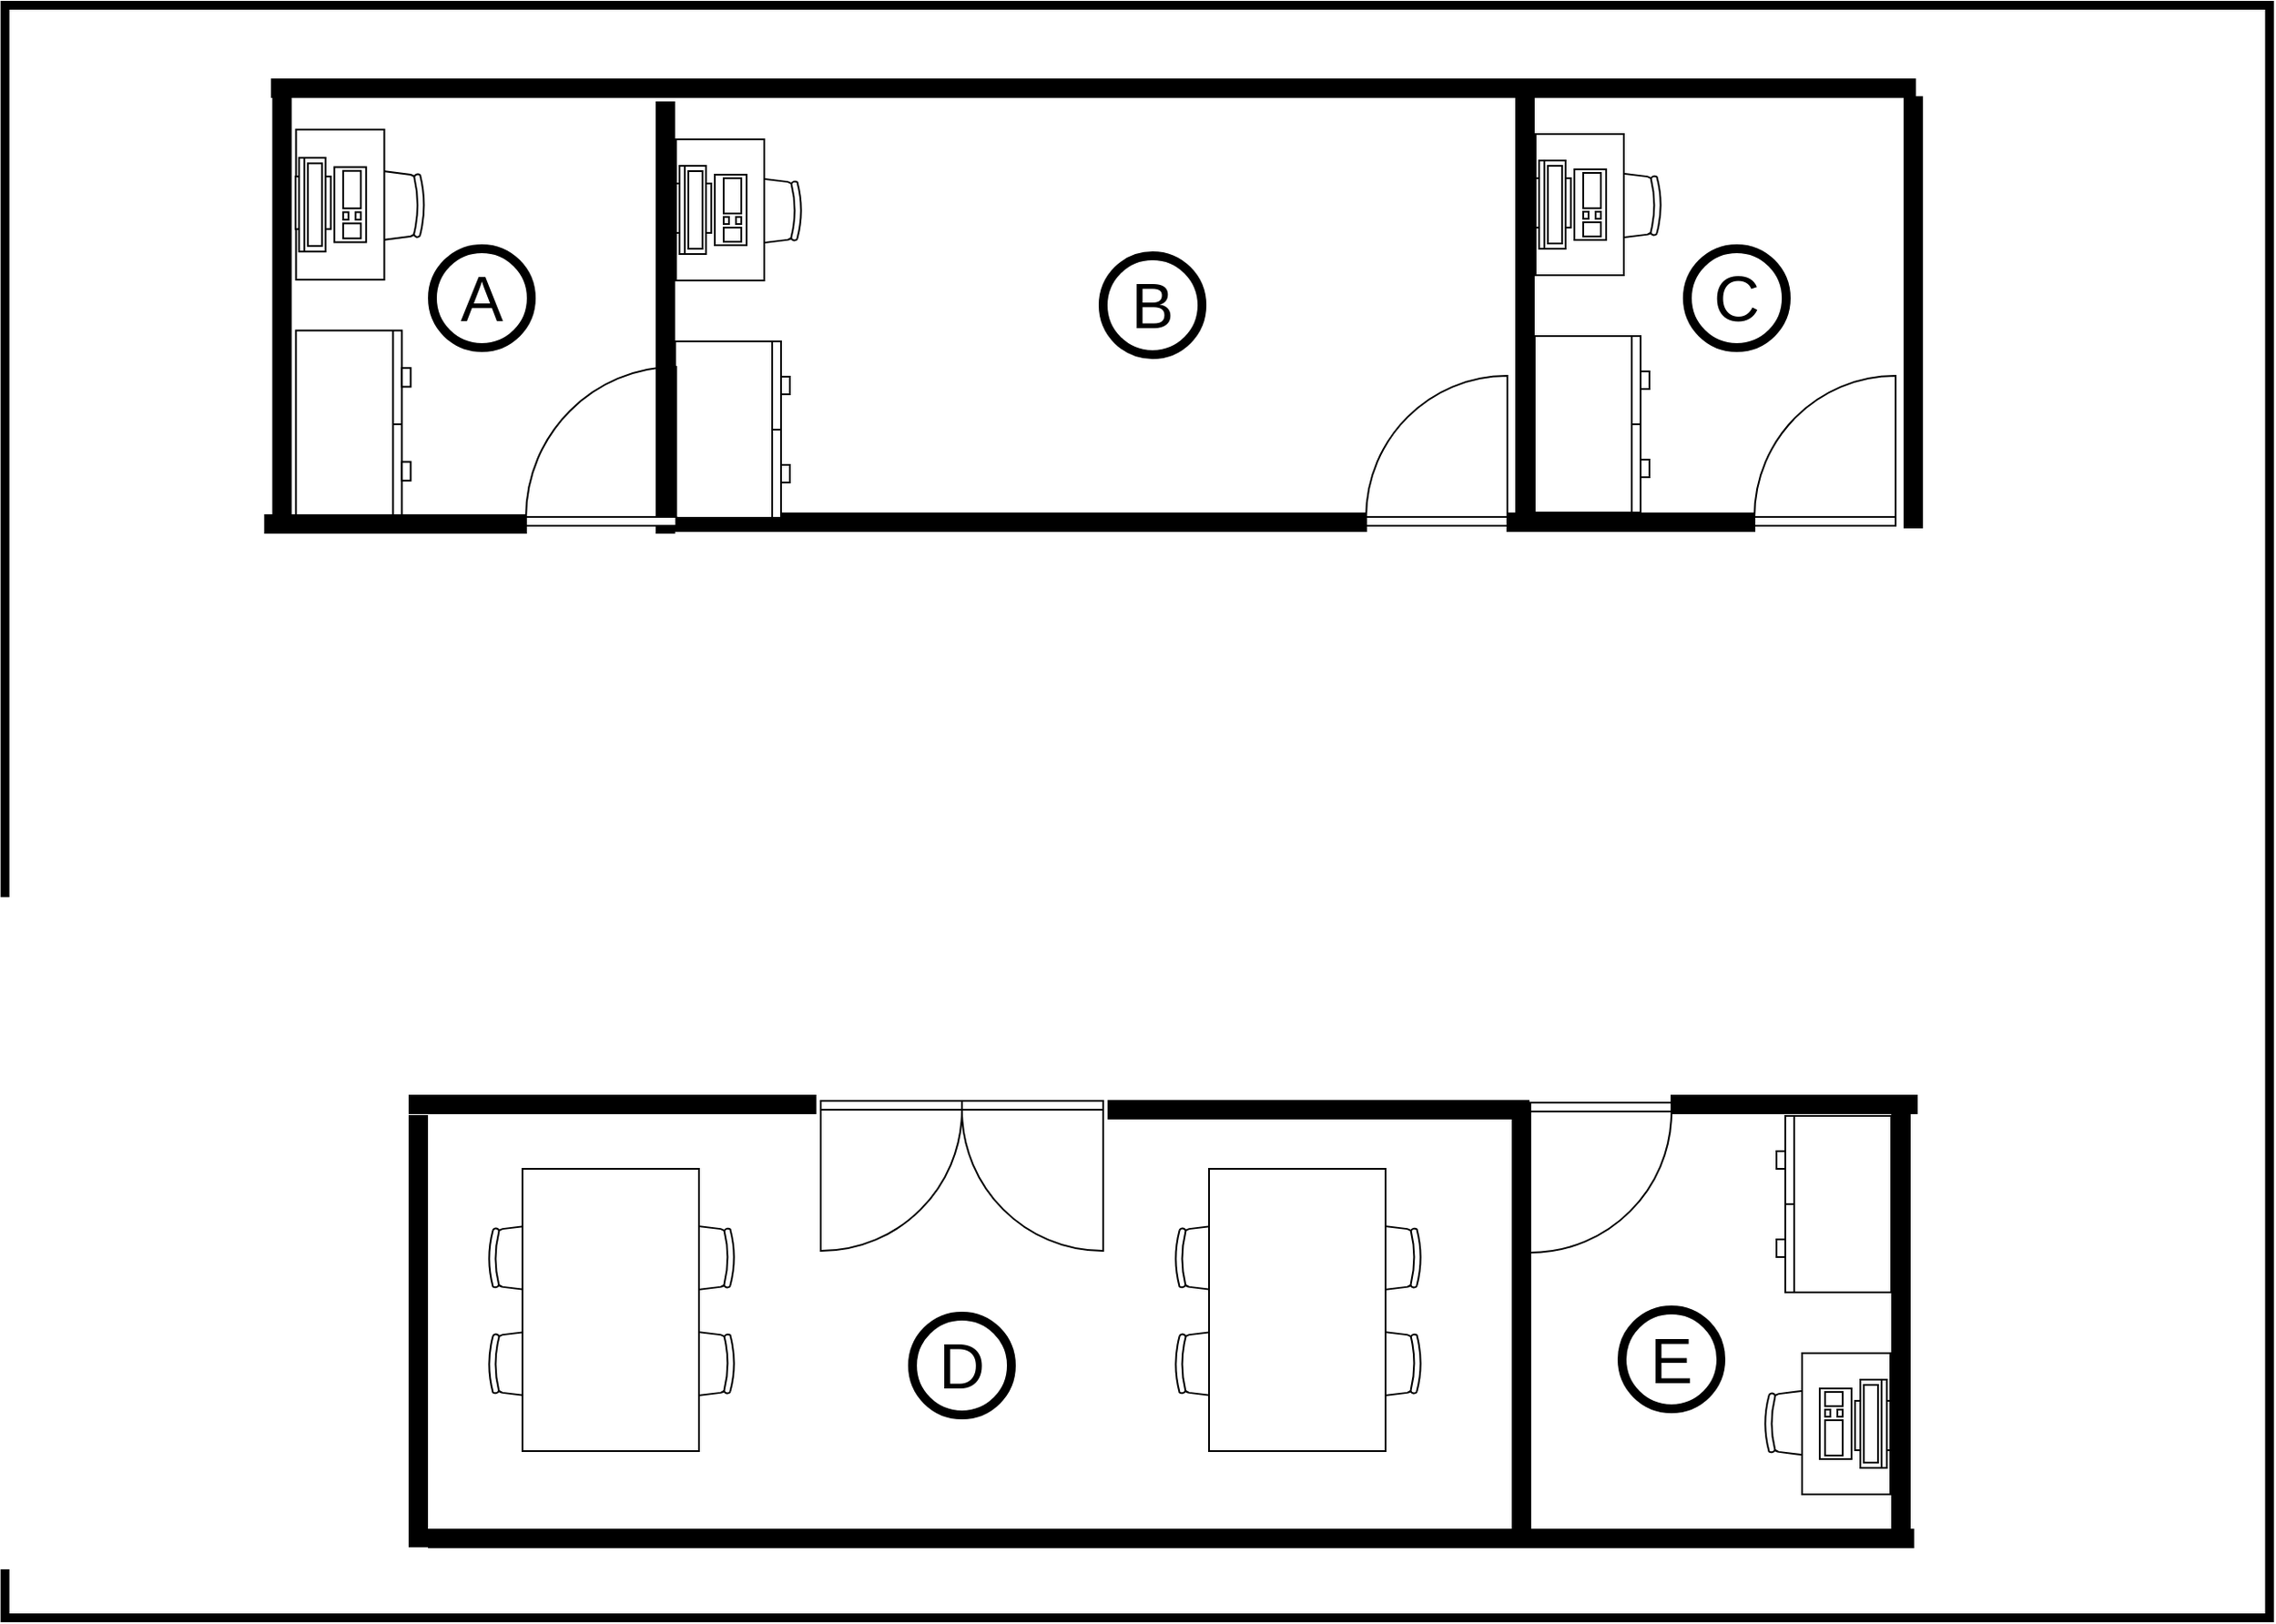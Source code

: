 <mxfile version="10.6.7" type="github"><diagram name="Page-1" id="4bd5d27a-524c-7e24-5d5f-89a86ee4fca1"><mxGraphModel dx="2394" dy="647" grid="0" gridSize="10" guides="1" tooltips="1" connect="1" arrows="1" fold="1" page="1" pageScale="1" pageWidth="1100" pageHeight="850" background="#ffffff" math="0" shadow="0"><root><mxCell id="0"/><mxCell id="1" parent="0"/><mxCell id="tAfreIKGN3YU9tpH7wSX-119" value="" style="rounded=0;whiteSpace=wrap;html=1;gradientColor=none;strokeWidth=5;fontStyle=1;fillColor=none;" vertex="1" parent="1"><mxGeometry x="811.826" y="1574" width="1283" height="914" as="geometry"/></mxCell><mxCell id="tAfreIKGN3YU9tpH7wSX-102" value="" style="group;rotation=180;" vertex="1" connectable="0" parent="1"><mxGeometry x="1676" y="2192" width="222" height="247" as="geometry"/></mxCell><mxCell id="tAfreIKGN3YU9tpH7wSX-103" value="" style="verticalLabelPosition=bottom;html=1;verticalAlign=top;align=center;strokeWidth=1;shape=mxgraph.floorplan.doorRight;rounded=0;shadow=0;comic=0;fillColor=#FFFFFF;fontFamily=Verdana;fontSize=12;flipV=1;rotation=180;" vertex="1" parent="tAfreIKGN3YU9tpH7wSX-102"><mxGeometry y="4" width="80" height="85" as="geometry"/></mxCell><mxCell id="tAfreIKGN3YU9tpH7wSX-104" value="" style="verticalLabelPosition=bottom;html=1;verticalAlign=top;align=center;strokeWidth=1;shape=mxgraph.floorplan.wall;fillColor=#000000;direction=south;rounded=0;shadow=0;comic=0;fontFamily=Verdana;fontSize=12;rotation=180;" vertex="1" parent="tAfreIKGN3YU9tpH7wSX-102"><mxGeometry x="205" y="3" width="10" height="244" as="geometry"/></mxCell><mxCell id="tAfreIKGN3YU9tpH7wSX-105" value="" style="group;rotation=270;" vertex="1" connectable="0" parent="tAfreIKGN3YU9tpH7wSX-102"><mxGeometry x="129" y="151" width="80" height="70" as="geometry"/></mxCell><mxCell id="tAfreIKGN3YU9tpH7wSX-106" value="" style="verticalLabelPosition=bottom;html=1;verticalAlign=top;align=center;strokeWidth=1;shape=mxgraph.floorplan.office_chair;fillColor=#ffffff;strokeColor=#000000;shadow=0;rounded=0;comic=0;fontFamily=Verdana;fontSize=12;rotation=270;" vertex="1" parent="tAfreIKGN3YU9tpH7wSX-105"><mxGeometry x="5" y="13" width="40" height="43" as="geometry"/></mxCell><mxCell id="tAfreIKGN3YU9tpH7wSX-107" value="" style="shape=rect;fillColor=#ffffff;strokeColor=#000000;shadow=0;rounded=0;comic=0;fontFamily=Verdana;fontSize=12;align=center;html=1;rotation=270;" vertex="1" parent="tAfreIKGN3YU9tpH7wSX-105"><mxGeometry x="10" y="10" width="80" height="50" as="geometry"/></mxCell><mxCell id="tAfreIKGN3YU9tpH7wSX-108" value="" style="verticalLabelPosition=bottom;html=1;verticalAlign=top;align=center;strokeWidth=1;shape=mxgraph.floorplan.workstation;fillColor=#ffffff;strokeColor=#000000;shadow=0;flipV=1;rounded=0;comic=0;fontFamily=Verdana;fontSize=12;rotation=270;" vertex="1" parent="tAfreIKGN3YU9tpH7wSX-105"><mxGeometry x="30" y="15" width="50" height="40" as="geometry"/></mxCell><mxCell id="tAfreIKGN3YU9tpH7wSX-110" value="" style="verticalLabelPosition=bottom;html=1;verticalAlign=top;align=center;strokeWidth=1;shape=mxgraph.floorplan.dresser;rounded=0;shadow=0;comic=0;fillColor=#FFFFFF;fontFamily=Verdana;fontSize=12;rotation=90;" vertex="1" parent="tAfreIKGN3YU9tpH7wSX-102"><mxGeometry x="122" y="29" width="100" height="65" as="geometry"/></mxCell><mxCell id="tAfreIKGN3YU9tpH7wSX-112" value="" style="verticalLabelPosition=bottom;html=1;verticalAlign=top;align=center;strokeWidth=1;shape=mxgraph.floorplan.wall;fillColor=#000000;rounded=0;shadow=0;comic=0;fontFamily=Verdana;fontSize=12;rotation=180;" vertex="1" parent="tAfreIKGN3YU9tpH7wSX-102"><mxGeometry x="80" width="139" height="10" as="geometry"/></mxCell><mxCell id="tAfreIKGN3YU9tpH7wSX-63" value="" style="verticalLabelPosition=bottom;html=1;verticalAlign=top;align=center;strokeWidth=1;shape=mxgraph.floorplan.wall;fillColor=#000000;rounded=0;shadow=0;comic=0;fontFamily=Verdana;fontSize=12;" vertex="1" parent="1"><mxGeometry x="1052" y="2438" width="841" height="10" as="geometry"/></mxCell><mxCell id="tAfreIKGN3YU9tpH7wSX-64" value="" style="group;rotation=90;" vertex="1" connectable="0" parent="1"><mxGeometry x="1075" y="2243.5" width="160" height="140" as="geometry"/></mxCell><mxCell id="tAfreIKGN3YU9tpH7wSX-65" value="" style="verticalLabelPosition=bottom;html=1;verticalAlign=top;align=center;strokeWidth=1;shape=mxgraph.floorplan.office_chair;fillColor=#ffffff;strokeColor=#000000;shadow=0;rounded=0;comic=0;fontFamily=Verdana;fontSize=12;rotation=90;" vertex="1" parent="tAfreIKGN3YU9tpH7wSX-64"><mxGeometry x="109" y="19" width="40" height="43" as="geometry"/></mxCell><mxCell id="tAfreIKGN3YU9tpH7wSX-66" value="" style="verticalLabelPosition=bottom;html=1;verticalAlign=top;align=center;strokeWidth=1;shape=mxgraph.floorplan.office_chair;fillColor=#ffffff;strokeColor=#000000;shadow=0;direction=west;rounded=0;comic=0;fontFamily=Verdana;fontSize=12;rotation=90;" vertex="1" parent="tAfreIKGN3YU9tpH7wSX-64"><mxGeometry x="12" y="19" width="40" height="43" as="geometry"/></mxCell><mxCell id="tAfreIKGN3YU9tpH7wSX-67" value="" style="verticalLabelPosition=bottom;html=1;verticalAlign=top;align=center;strokeWidth=1;shape=mxgraph.floorplan.office_chair;fillColor=#ffffff;strokeColor=#000000;shadow=0;rounded=0;comic=0;fontFamily=Verdana;fontSize=12;rotation=90;" vertex="1" parent="tAfreIKGN3YU9tpH7wSX-64"><mxGeometry x="109" y="79" width="40" height="43" as="geometry"/></mxCell><mxCell id="tAfreIKGN3YU9tpH7wSX-68" value="" style="verticalLabelPosition=bottom;html=1;verticalAlign=top;align=center;strokeWidth=1;shape=mxgraph.floorplan.office_chair;fillColor=#ffffff;strokeColor=#000000;shadow=0;direction=west;rounded=0;comic=0;fontFamily=Verdana;fontSize=12;rotation=90;" vertex="1" parent="tAfreIKGN3YU9tpH7wSX-64"><mxGeometry x="12" y="79" width="40" height="43" as="geometry"/></mxCell><mxCell id="tAfreIKGN3YU9tpH7wSX-69" value="" style="shape=rect;fillColor=#ffffff;strokeColor=#000000;shadow=0;rounded=0;comic=0;fontFamily=Verdana;fontSize=12;align=center;html=1;rotation=90;" vertex="1" parent="tAfreIKGN3YU9tpH7wSX-64"><mxGeometry y="20" width="160" height="100" as="geometry"/></mxCell><mxCell id="tAfreIKGN3YU9tpH7wSX-70" value="" style="group;rotation=90;" vertex="1" connectable="0" parent="1"><mxGeometry x="1464" y="2243.5" width="160" height="140" as="geometry"/></mxCell><mxCell id="tAfreIKGN3YU9tpH7wSX-71" value="" style="verticalLabelPosition=bottom;html=1;verticalAlign=top;align=center;strokeWidth=1;shape=mxgraph.floorplan.office_chair;fillColor=#ffffff;strokeColor=#000000;shadow=0;rounded=0;comic=0;fontFamily=Verdana;fontSize=12;rotation=90;" vertex="1" parent="tAfreIKGN3YU9tpH7wSX-70"><mxGeometry x="109" y="19" width="40" height="43" as="geometry"/></mxCell><mxCell id="tAfreIKGN3YU9tpH7wSX-72" value="" style="verticalLabelPosition=bottom;html=1;verticalAlign=top;align=center;strokeWidth=1;shape=mxgraph.floorplan.office_chair;fillColor=#ffffff;strokeColor=#000000;shadow=0;direction=west;rounded=0;comic=0;fontFamily=Verdana;fontSize=12;rotation=90;" vertex="1" parent="tAfreIKGN3YU9tpH7wSX-70"><mxGeometry x="12" y="19" width="40" height="43" as="geometry"/></mxCell><mxCell id="tAfreIKGN3YU9tpH7wSX-73" value="" style="verticalLabelPosition=bottom;html=1;verticalAlign=top;align=center;strokeWidth=1;shape=mxgraph.floorplan.office_chair;fillColor=#ffffff;strokeColor=#000000;shadow=0;rounded=0;comic=0;fontFamily=Verdana;fontSize=12;rotation=90;" vertex="1" parent="tAfreIKGN3YU9tpH7wSX-70"><mxGeometry x="109" y="79" width="40" height="43" as="geometry"/></mxCell><mxCell id="tAfreIKGN3YU9tpH7wSX-74" value="" style="verticalLabelPosition=bottom;html=1;verticalAlign=top;align=center;strokeWidth=1;shape=mxgraph.floorplan.office_chair;fillColor=#ffffff;strokeColor=#000000;shadow=0;direction=west;rounded=0;comic=0;fontFamily=Verdana;fontSize=12;rotation=90;" vertex="1" parent="tAfreIKGN3YU9tpH7wSX-70"><mxGeometry x="12" y="79" width="40" height="43" as="geometry"/></mxCell><mxCell id="tAfreIKGN3YU9tpH7wSX-75" value="" style="shape=rect;fillColor=#ffffff;strokeColor=#000000;shadow=0;rounded=0;comic=0;fontFamily=Verdana;fontSize=12;align=center;html=1;rotation=90;" vertex="1" parent="tAfreIKGN3YU9tpH7wSX-70"><mxGeometry y="20" width="160" height="100" as="geometry"/></mxCell><mxCell id="tAfreIKGN3YU9tpH7wSX-76" value="" style="verticalLabelPosition=bottom;html=1;verticalAlign=top;align=center;strokeWidth=1;shape=mxgraph.floorplan.doorDouble;rounded=0;shadow=0;comic=0;fillColor=#FFFFFF;fontFamily=Verdana;fontSize=12;flipV=1;rotation=180;" vertex="1" parent="1"><mxGeometry x="1274" y="2195" width="160" height="85" as="geometry"/></mxCell><mxCell id="tAfreIKGN3YU9tpH7wSX-77" value="" style="verticalLabelPosition=bottom;html=1;verticalAlign=top;align=center;strokeWidth=1;shape=mxgraph.floorplan.wall;fillColor=#000000;direction=south;rounded=0;shadow=0;comic=0;fontFamily=Verdana;fontSize=12;" vertex="1" parent="1"><mxGeometry x="1666" y="2201.5" width="10" height="244" as="geometry"/></mxCell><mxCell id="tAfreIKGN3YU9tpH7wSX-78" value="" style="verticalLabelPosition=bottom;html=1;verticalAlign=top;align=center;strokeWidth=1;shape=mxgraph.floorplan.wall;fillColor=#000000;rounded=0;shadow=0;comic=0;fontFamily=Verdana;fontSize=12;" vertex="1" parent="1"><mxGeometry x="1041" y="2192" width="230" height="10" as="geometry"/></mxCell><mxCell id="tAfreIKGN3YU9tpH7wSX-79" value="" style="verticalLabelPosition=bottom;html=1;verticalAlign=top;align=center;strokeWidth=1;shape=mxgraph.floorplan.wall;fillColor=#000000;rounded=0;shadow=0;comic=0;fontFamily=Verdana;fontSize=12;" vertex="1" parent="1"><mxGeometry x="1437" y="2195" width="238" height="10" as="geometry"/></mxCell><mxCell id="tAfreIKGN3YU9tpH7wSX-100" value="" style="verticalLabelPosition=bottom;html=1;verticalAlign=top;align=center;strokeWidth=1;shape=mxgraph.floorplan.wall;fillColor=#000000;direction=south;rounded=0;shadow=0;comic=0;fontFamily=Verdana;fontSize=12;" vertex="1" parent="1"><mxGeometry x="1041" y="2203.5" width="10" height="244" as="geometry"/></mxCell><mxCell id="tAfreIKGN3YU9tpH7wSX-31" value="" style="verticalLabelPosition=bottom;html=1;verticalAlign=top;align=center;strokeWidth=1;shape=mxgraph.floorplan.wall;fillColor=#000000;direction=south;rounded=0;shadow=0;comic=0;fontFamily=Verdana;fontSize=12;" vertex="1" parent="1"><mxGeometry x="1888" y="1626" width="10" height="244" as="geometry"/></mxCell><mxCell id="tAfreIKGN3YU9tpH7wSX-33" value="" style="verticalLabelPosition=bottom;html=1;verticalAlign=top;align=center;strokeWidth=1;shape=mxgraph.floorplan.doorRight;rounded=0;shadow=0;comic=0;fillColor=#FFFFFF;fontFamily=Verdana;fontSize=12;flipV=1;" vertex="1" parent="1"><mxGeometry x="1803" y="1784" width="80" height="85" as="geometry"/></mxCell><mxCell id="tAfreIKGN3YU9tpH7wSX-34" value="" style="verticalLabelPosition=bottom;html=1;verticalAlign=top;align=center;strokeWidth=1;shape=mxgraph.floorplan.wall;fillColor=#000000;rounded=0;shadow=0;comic=0;fontFamily=Verdana;fontSize=12;" vertex="1" parent="1"><mxGeometry x="1663" y="1862" width="140" height="10" as="geometry"/></mxCell><mxCell id="tAfreIKGN3YU9tpH7wSX-35" value="" style="verticalLabelPosition=bottom;html=1;verticalAlign=top;align=center;strokeWidth=1;shape=mxgraph.floorplan.wall;fillColor=#000000;direction=south;rounded=0;shadow=0;comic=0;fontFamily=Verdana;fontSize=12;" vertex="1" parent="1"><mxGeometry x="1668" y="1626" width="10" height="244" as="geometry"/></mxCell><mxCell id="tAfreIKGN3YU9tpH7wSX-36" value="" style="group;rotation=90;" vertex="1" connectable="0" parent="1"><mxGeometry x="1674" y="1652" width="80" height="70" as="geometry"/></mxCell><mxCell id="tAfreIKGN3YU9tpH7wSX-37" value="" style="verticalLabelPosition=bottom;html=1;verticalAlign=top;align=center;strokeWidth=1;shape=mxgraph.floorplan.office_chair;fillColor=#ffffff;strokeColor=#000000;shadow=0;rounded=0;comic=0;fontFamily=Verdana;fontSize=12;rotation=90;" vertex="1" parent="tAfreIKGN3YU9tpH7wSX-36"><mxGeometry x="35" y="14" width="40" height="43" as="geometry"/></mxCell><mxCell id="tAfreIKGN3YU9tpH7wSX-38" value="" style="shape=rect;fillColor=#ffffff;strokeColor=#000000;shadow=0;rounded=0;comic=0;fontFamily=Verdana;fontSize=12;align=center;html=1;rotation=90;" vertex="1" parent="tAfreIKGN3YU9tpH7wSX-36"><mxGeometry x="-10" y="10" width="80" height="50" as="geometry"/></mxCell><mxCell id="tAfreIKGN3YU9tpH7wSX-39" value="" style="verticalLabelPosition=bottom;html=1;verticalAlign=top;align=center;strokeWidth=1;shape=mxgraph.floorplan.workstation;fillColor=#ffffff;strokeColor=#000000;shadow=0;flipV=1;rounded=0;comic=0;fontFamily=Verdana;fontSize=12;rotation=90;" vertex="1" parent="tAfreIKGN3YU9tpH7wSX-36"><mxGeometry y="15" width="50" height="40" as="geometry"/></mxCell><mxCell id="tAfreIKGN3YU9tpH7wSX-41" value="" style="verticalLabelPosition=bottom;html=1;verticalAlign=top;align=center;strokeWidth=1;shape=mxgraph.floorplan.dresser;rounded=0;shadow=0;comic=0;fillColor=#FFFFFF;fontFamily=Verdana;fontSize=12;rotation=-90;" vertex="1" parent="1"><mxGeometry x="1661" y="1779" width="100" height="65" as="geometry"/></mxCell><mxCell id="tAfreIKGN3YU9tpH7wSX-43" value="" style="verticalLabelPosition=bottom;html=1;verticalAlign=top;align=center;strokeWidth=1;shape=mxgraph.floorplan.doorRight;rounded=0;shadow=0;comic=0;fillColor=#FFFFFF;fontFamily=Verdana;fontSize=12;flipV=1;" vertex="1" parent="1"><mxGeometry x="1583" y="1784" width="80" height="85" as="geometry"/></mxCell><mxCell id="tAfreIKGN3YU9tpH7wSX-44" value="" style="verticalLabelPosition=bottom;html=1;verticalAlign=top;align=center;strokeWidth=1;shape=mxgraph.floorplan.wall;fillColor=#000000;rounded=0;shadow=0;comic=0;fontFamily=Verdana;fontSize=12;" vertex="1" parent="1"><mxGeometry x="1190" y="1862" width="393" height="10" as="geometry"/></mxCell><mxCell id="tAfreIKGN3YU9tpH7wSX-45" value="" style="verticalLabelPosition=bottom;html=1;verticalAlign=top;align=center;strokeWidth=1;shape=mxgraph.floorplan.wall;fillColor=#000000;direction=south;rounded=0;shadow=0;comic=0;fontFamily=Verdana;fontSize=12;" vertex="1" parent="1"><mxGeometry x="1181" y="1629" width="10" height="244" as="geometry"/></mxCell><mxCell id="tAfreIKGN3YU9tpH7wSX-46" value="" style="group;rotation=90;" vertex="1" connectable="0" parent="1"><mxGeometry x="1187" y="1655" width="80" height="70" as="geometry"/></mxCell><mxCell id="tAfreIKGN3YU9tpH7wSX-47" value="" style="verticalLabelPosition=bottom;html=1;verticalAlign=top;align=center;strokeWidth=1;shape=mxgraph.floorplan.office_chair;fillColor=#ffffff;strokeColor=#000000;shadow=0;rounded=0;comic=0;fontFamily=Verdana;fontSize=12;rotation=90;" vertex="1" parent="tAfreIKGN3YU9tpH7wSX-46"><mxGeometry x="35" y="14" width="40" height="43" as="geometry"/></mxCell><mxCell id="tAfreIKGN3YU9tpH7wSX-48" value="" style="shape=rect;fillColor=#ffffff;strokeColor=#000000;shadow=0;rounded=0;comic=0;fontFamily=Verdana;fontSize=12;align=center;html=1;rotation=90;" vertex="1" parent="tAfreIKGN3YU9tpH7wSX-46"><mxGeometry x="-10" y="10" width="80" height="50" as="geometry"/></mxCell><mxCell id="tAfreIKGN3YU9tpH7wSX-49" value="" style="verticalLabelPosition=bottom;html=1;verticalAlign=top;align=center;strokeWidth=1;shape=mxgraph.floorplan.workstation;fillColor=#ffffff;strokeColor=#000000;shadow=0;flipV=1;rounded=0;comic=0;fontFamily=Verdana;fontSize=12;rotation=90;" vertex="1" parent="tAfreIKGN3YU9tpH7wSX-46"><mxGeometry y="15" width="50" height="40" as="geometry"/></mxCell><mxCell id="tAfreIKGN3YU9tpH7wSX-51" value="" style="verticalLabelPosition=bottom;html=1;verticalAlign=top;align=center;strokeWidth=1;shape=mxgraph.floorplan.dresser;rounded=0;shadow=0;comic=0;fillColor=#FFFFFF;fontFamily=Verdana;fontSize=12;rotation=-90;" vertex="1" parent="1"><mxGeometry x="1174" y="1782" width="100" height="65" as="geometry"/></mxCell><mxCell id="tAfreIKGN3YU9tpH7wSX-117" value="" style="verticalLabelPosition=bottom;html=1;verticalAlign=top;align=center;strokeWidth=1;shape=mxgraph.floorplan.wall;fillColor=#000000;rounded=0;shadow=0;comic=0;fontFamily=Verdana;fontSize=12;rotation=-180;" vertex="1" parent="1"><mxGeometry x="963" y="1616" width="931" height="10" as="geometry"/></mxCell><mxCell id="tAfreIKGN3YU9tpH7wSX-53" value="" style="verticalLabelPosition=bottom;html=1;verticalAlign=top;align=center;strokeWidth=1;shape=mxgraph.floorplan.doorRight;rounded=0;shadow=0;comic=0;fillColor=#FFFFFF;fontFamily=Verdana;fontSize=12;flipV=1;" vertex="1" parent="1"><mxGeometry x="1107.024" y="1784" width="85.084" height="85" as="geometry"/></mxCell><mxCell id="tAfreIKGN3YU9tpH7wSX-54" value="" style="verticalLabelPosition=bottom;html=1;verticalAlign=top;align=center;strokeWidth=1;shape=mxgraph.floorplan.wall;fillColor=#000000;direction=south;rounded=0;shadow=0;comic=0;fontFamily=Verdana;fontSize=12;" vertex="1" parent="1"><mxGeometry x="963.445" y="1626" width="10.636" height="244" as="geometry"/></mxCell><mxCell id="tAfreIKGN3YU9tpH7wSX-60" value="" style="verticalLabelPosition=bottom;html=1;verticalAlign=top;align=center;strokeWidth=1;shape=mxgraph.floorplan.dresser;rounded=0;shadow=0;comic=0;fillColor=#FFFFFF;fontFamily=Verdana;fontSize=12;rotation=-90;" vertex="1" parent="1"><mxGeometry x="956" y="1779" width="106.355" height="65" as="geometry"/></mxCell><mxCell id="tAfreIKGN3YU9tpH7wSX-62" value="" style="verticalLabelPosition=bottom;html=1;verticalAlign=top;align=center;strokeWidth=1;shape=mxgraph.floorplan.wall;fillColor=#000000;rounded=0;shadow=0;comic=0;fontFamily=Verdana;fontSize=12;" vertex="1" parent="1"><mxGeometry x="959.191" y="1863" width="147.834" height="10" as="geometry"/></mxCell><mxCell id="tAfreIKGN3YU9tpH7wSX-56" value="" style="verticalLabelPosition=bottom;html=1;verticalAlign=top;align=center;strokeWidth=1;shape=mxgraph.floorplan.office_chair;fillColor=#ffffff;strokeColor=#000000;shadow=0;rounded=0;comic=0;fontFamily=Verdana;fontSize=12;rotation=90;" vertex="1" parent="1"><mxGeometry x="1007.05" y="1666" width="42.542" height="43" as="geometry"/></mxCell><mxCell id="tAfreIKGN3YU9tpH7wSX-57" value="" style="shape=rect;fillColor=#ffffff;strokeColor=#000000;shadow=0;rounded=0;comic=0;fontFamily=Verdana;fontSize=12;align=center;html=1;rotation=90;" vertex="1" parent="1"><mxGeometry x="959.191" y="1662" width="85.084" height="50" as="geometry"/></mxCell><mxCell id="tAfreIKGN3YU9tpH7wSX-58" value="" style="verticalLabelPosition=bottom;html=1;verticalAlign=top;align=center;strokeWidth=1;shape=mxgraph.floorplan.workstation;fillColor=#ffffff;strokeColor=#000000;shadow=0;flipV=1;rounded=0;comic=0;fontFamily=Verdana;fontSize=12;rotation=90;" vertex="1" parent="1"><mxGeometry x="969.826" y="1667" width="53.178" height="40" as="geometry"/></mxCell><mxCell id="tAfreIKGN3YU9tpH7wSX-120" value="A" style="ellipse;whiteSpace=wrap;html=1;aspect=fixed;strokeWidth=5;fillColor=none;gradientColor=none;fontSize=36;" vertex="1" parent="1"><mxGeometry x="1054" y="1712" width="56" height="56" as="geometry"/></mxCell><mxCell id="tAfreIKGN3YU9tpH7wSX-121" value="B" style="ellipse;whiteSpace=wrap;html=1;aspect=fixed;strokeWidth=5;fillColor=none;gradientColor=none;fontSize=36;" vertex="1" parent="1"><mxGeometry x="1434" y="1716" width="56" height="56" as="geometry"/></mxCell><mxCell id="tAfreIKGN3YU9tpH7wSX-122" value="C" style="ellipse;whiteSpace=wrap;html=1;aspect=fixed;strokeWidth=5;fillColor=none;gradientColor=none;fontSize=36;" vertex="1" parent="1"><mxGeometry x="1765" y="1712" width="56" height="56" as="geometry"/></mxCell><mxCell id="tAfreIKGN3YU9tpH7wSX-123" value="D" style="ellipse;whiteSpace=wrap;html=1;aspect=fixed;strokeWidth=5;fillColor=none;gradientColor=none;fontSize=36;" vertex="1" parent="1"><mxGeometry x="1326" y="2317" width="56" height="56" as="geometry"/></mxCell><mxCell id="tAfreIKGN3YU9tpH7wSX-124" value="E" style="ellipse;whiteSpace=wrap;html=1;aspect=fixed;strokeWidth=5;fillColor=none;gradientColor=none;fontSize=36;" vertex="1" parent="1"><mxGeometry x="1728" y="2313.5" width="56" height="56" as="geometry"/></mxCell></root></mxGraphModel></diagram></mxfile>